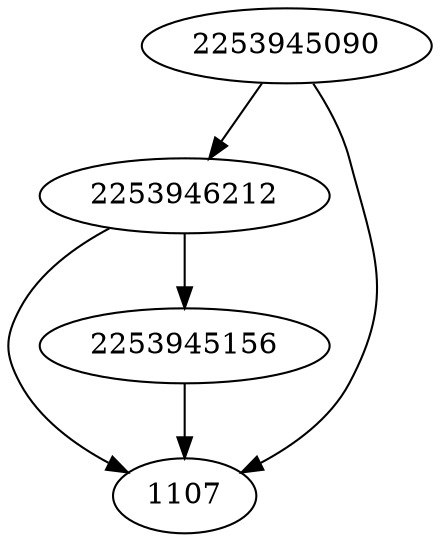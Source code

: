 strict digraph  {
2253946212;
2253945090;
1107;
2253945156;
2253946212 -> 2253945156;
2253946212 -> 1107;
2253945090 -> 2253946212;
2253945090 -> 1107;
2253945156 -> 1107;
}
